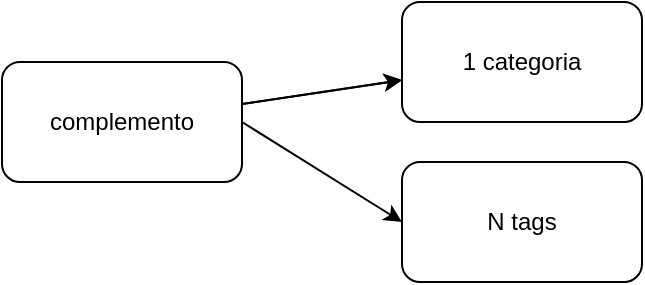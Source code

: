 <mxfile>
    <diagram id="aht4ajIvJR5-zceSDoFf" name="Page-1">
        <mxGraphModel dx="880" dy="475" grid="1" gridSize="10" guides="1" tooltips="1" connect="1" arrows="1" fold="1" page="1" pageScale="1" pageWidth="850" pageHeight="1100" math="0" shadow="0">
            <root>
                <mxCell id="0"/>
                <mxCell id="1" parent="0"/>
                <mxCell id="4" value="" style="edgeStyle=none;html=1;" edge="1" parent="1" source="2" target="3">
                    <mxGeometry relative="1" as="geometry"/>
                </mxCell>
                <mxCell id="5" value="" style="edgeStyle=none;html=1;" edge="1" parent="1" source="2" target="3">
                    <mxGeometry relative="1" as="geometry"/>
                </mxCell>
                <mxCell id="7" style="edgeStyle=none;html=1;exitX=1;exitY=0.5;exitDx=0;exitDy=0;entryX=0;entryY=0.5;entryDx=0;entryDy=0;" edge="1" parent="1" source="2" target="6">
                    <mxGeometry relative="1" as="geometry"/>
                </mxCell>
                <mxCell id="2" value="complemento" style="rounded=1;whiteSpace=wrap;html=1;" vertex="1" parent="1">
                    <mxGeometry x="10" y="50" width="120" height="60" as="geometry"/>
                </mxCell>
                <mxCell id="3" value="1 categoria" style="rounded=1;whiteSpace=wrap;html=1;" vertex="1" parent="1">
                    <mxGeometry x="210" y="20" width="120" height="60" as="geometry"/>
                </mxCell>
                <mxCell id="6" value="N tags" style="rounded=1;whiteSpace=wrap;html=1;" vertex="1" parent="1">
                    <mxGeometry x="210" y="100" width="120" height="60" as="geometry"/>
                </mxCell>
            </root>
        </mxGraphModel>
    </diagram>
</mxfile>